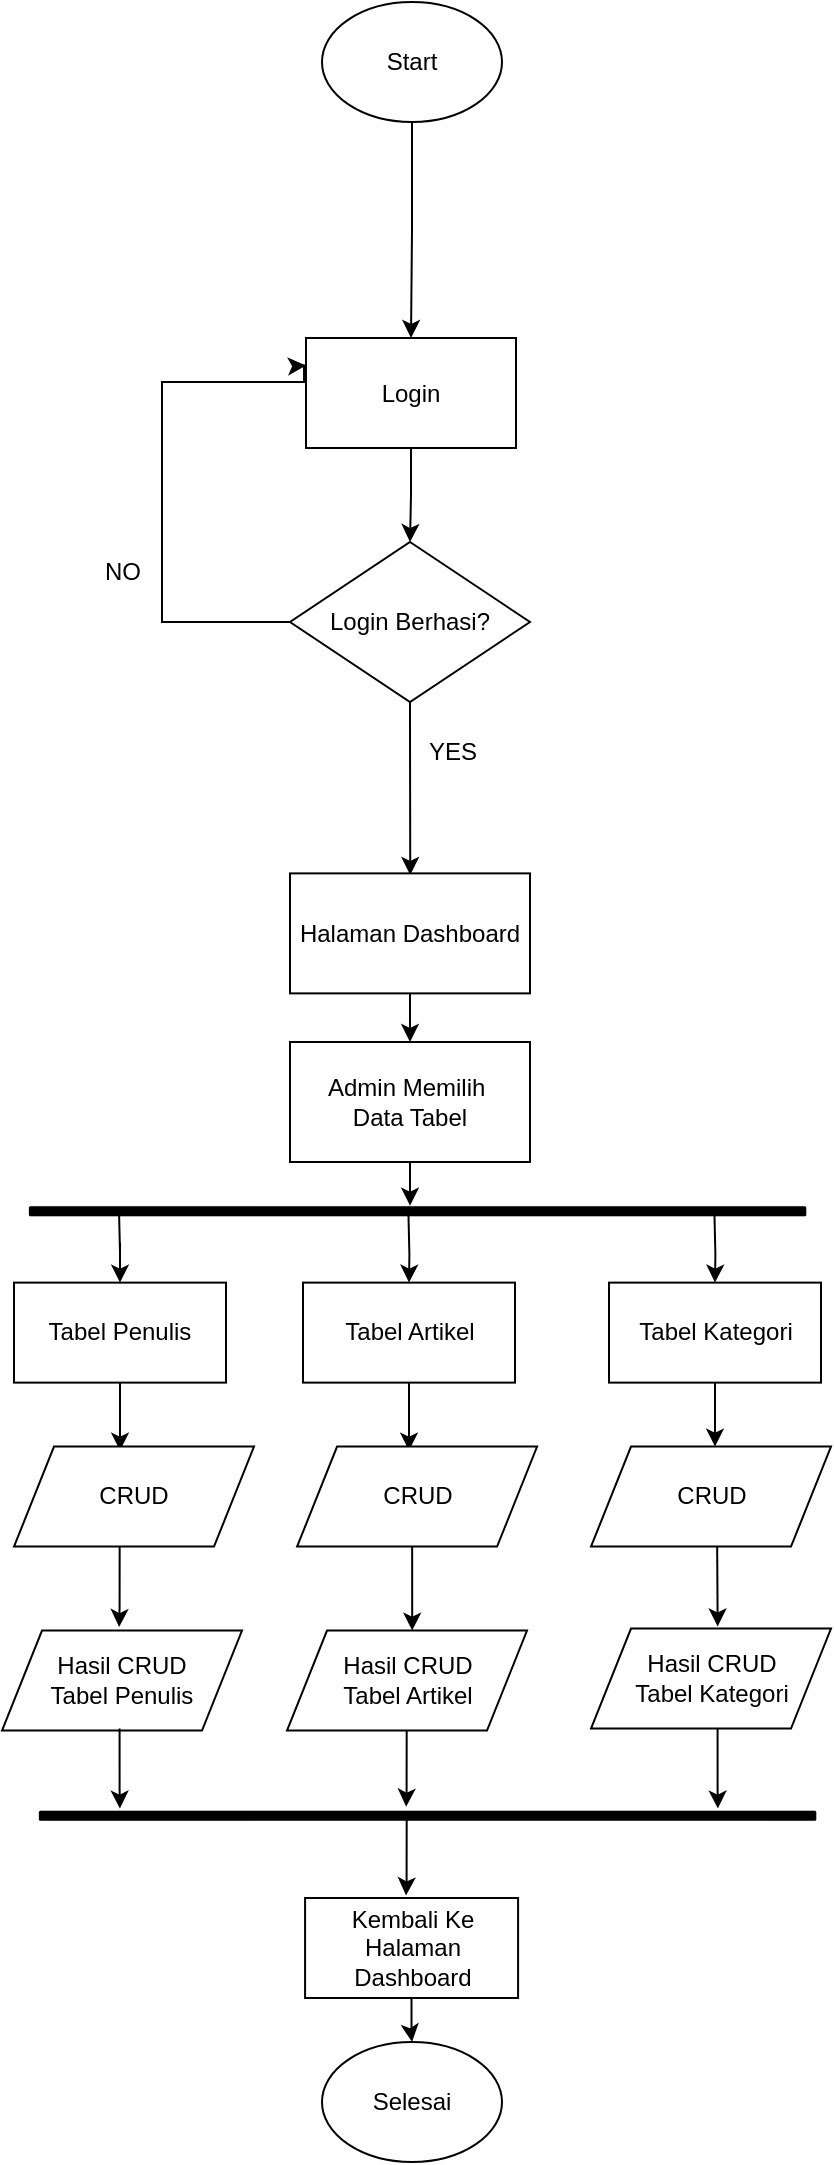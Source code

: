 <mxfile version="24.4.13" type="github">
  <diagram id="C5RBs43oDa-KdzZeNtuy" name="Page-1">
    <mxGraphModel dx="414" dy="259" grid="1" gridSize="10" guides="1" tooltips="1" connect="1" arrows="1" fold="1" page="1" pageScale="1" pageWidth="827" pageHeight="1169" math="0" shadow="0">
      <root>
        <mxCell id="WIyWlLk6GJQsqaUBKTNV-0" />
        <mxCell id="WIyWlLk6GJQsqaUBKTNV-1" parent="WIyWlLk6GJQsqaUBKTNV-0" />
        <mxCell id="f-X-oOXz8kQgfOrzTP2Q-2" value="" style="edgeStyle=orthogonalEdgeStyle;rounded=0;orthogonalLoop=1;jettySize=auto;html=1;" parent="WIyWlLk6GJQsqaUBKTNV-1" source="f-X-oOXz8kQgfOrzTP2Q-0" target="f-X-oOXz8kQgfOrzTP2Q-4" edge="1">
          <mxGeometry relative="1" as="geometry">
            <mxPoint x="335.032" y="140.021" as="targetPoint" />
          </mxGeometry>
        </mxCell>
        <mxCell id="f-X-oOXz8kQgfOrzTP2Q-0" value="Start" style="ellipse;whiteSpace=wrap;html=1;" parent="WIyWlLk6GJQsqaUBKTNV-1" vertex="1">
          <mxGeometry x="290" y="50" width="90" height="60" as="geometry" />
        </mxCell>
        <mxCell id="f-X-oOXz8kQgfOrzTP2Q-21" value="" style="edgeStyle=orthogonalEdgeStyle;rounded=0;orthogonalLoop=1;jettySize=auto;html=1;" parent="WIyWlLk6GJQsqaUBKTNV-1" source="f-X-oOXz8kQgfOrzTP2Q-4" target="WjMMoIh0oMpXKdFlW6NF-5" edge="1">
          <mxGeometry relative="1" as="geometry">
            <mxPoint x="182.5" y="330" as="targetPoint" />
          </mxGeometry>
        </mxCell>
        <mxCell id="f-X-oOXz8kQgfOrzTP2Q-4" value="Login" style="whiteSpace=wrap;html=1;" parent="WIyWlLk6GJQsqaUBKTNV-1" vertex="1">
          <mxGeometry x="282" y="218" width="105" height="55" as="geometry" />
        </mxCell>
        <mxCell id="f-X-oOXz8kQgfOrzTP2Q-22" style="edgeStyle=orthogonalEdgeStyle;rounded=0;orthogonalLoop=1;jettySize=auto;html=1;exitX=0;exitY=0.5;exitDx=0;exitDy=0;entryX=0;entryY=0.25;entryDx=0;entryDy=0;" parent="WIyWlLk6GJQsqaUBKTNV-1" source="WjMMoIh0oMpXKdFlW6NF-5" target="f-X-oOXz8kQgfOrzTP2Q-4" edge="1">
          <mxGeometry relative="1" as="geometry">
            <mxPoint x="122.5" y="361" as="sourcePoint" />
            <mxPoint x="130" y="232.75" as="targetPoint" />
            <Array as="points">
              <mxPoint x="210" y="360" />
              <mxPoint x="210" y="240" />
              <mxPoint x="281" y="240" />
            </Array>
          </mxGeometry>
        </mxCell>
        <mxCell id="f-X-oOXz8kQgfOrzTP2Q-29" style="edgeStyle=orthogonalEdgeStyle;rounded=0;orthogonalLoop=1;jettySize=auto;html=1;entryX=0.501;entryY=0.013;entryDx=0;entryDy=0;entryPerimeter=0;exitX=0.5;exitY=1;exitDx=0;exitDy=0;" parent="WIyWlLk6GJQsqaUBKTNV-1" source="WjMMoIh0oMpXKdFlW6NF-5" target="f-X-oOXz8kQgfOrzTP2Q-25" edge="1">
          <mxGeometry relative="1" as="geometry">
            <mxPoint x="180" y="420" as="sourcePoint" />
            <Array as="points">
              <mxPoint x="334" y="410" />
              <mxPoint x="335" y="410" />
            </Array>
          </mxGeometry>
        </mxCell>
        <mxCell id="f-X-oOXz8kQgfOrzTP2Q-34" value="" style="edgeStyle=orthogonalEdgeStyle;rounded=0;orthogonalLoop=1;jettySize=auto;html=1;" parent="WIyWlLk6GJQsqaUBKTNV-1" source="f-X-oOXz8kQgfOrzTP2Q-25" target="f-X-oOXz8kQgfOrzTP2Q-33" edge="1">
          <mxGeometry relative="1" as="geometry" />
        </mxCell>
        <mxCell id="f-X-oOXz8kQgfOrzTP2Q-25" value="Halaman Dashboard" style="whiteSpace=wrap;html=1;" parent="WIyWlLk6GJQsqaUBKTNV-1" vertex="1">
          <mxGeometry x="274" y="485.69" width="120" height="60" as="geometry" />
        </mxCell>
        <mxCell id="f-X-oOXz8kQgfOrzTP2Q-30" value="YES" style="text;html=1;align=center;verticalAlign=middle;resizable=0;points=[];autosize=1;strokeColor=none;fillColor=none;" parent="WIyWlLk6GJQsqaUBKTNV-1" vertex="1">
          <mxGeometry x="330" y="410" width="50" height="30" as="geometry" />
        </mxCell>
        <mxCell id="f-X-oOXz8kQgfOrzTP2Q-36" value="" style="edgeStyle=orthogonalEdgeStyle;rounded=0;orthogonalLoop=1;jettySize=auto;html=1;" parent="WIyWlLk6GJQsqaUBKTNV-1" source="f-X-oOXz8kQgfOrzTP2Q-33" target="f-X-oOXz8kQgfOrzTP2Q-35" edge="1">
          <mxGeometry relative="1" as="geometry">
            <Array as="points">
              <mxPoint x="340" y="680" />
              <mxPoint x="340" y="680" />
            </Array>
          </mxGeometry>
        </mxCell>
        <mxCell id="f-X-oOXz8kQgfOrzTP2Q-33" value="Admin Memilih&amp;nbsp;&lt;div&gt;Data Tabel&lt;/div&gt;" style="whiteSpace=wrap;html=1;" parent="WIyWlLk6GJQsqaUBKTNV-1" vertex="1">
          <mxGeometry x="274" y="570" width="120" height="60" as="geometry" />
        </mxCell>
        <mxCell id="f-X-oOXz8kQgfOrzTP2Q-35" value="" style="html=1;points=[];perimeter=orthogonalPerimeter;fillColor=strokeColor;rotation=90;strokeWidth=0;rounded=1;" parent="WIyWlLk6GJQsqaUBKTNV-1" vertex="1">
          <mxGeometry x="335.04" y="460" width="5" height="388.66" as="geometry" />
        </mxCell>
        <mxCell id="f-X-oOXz8kQgfOrzTP2Q-40" value="" style="edgeStyle=orthogonalEdgeStyle;rounded=0;orthogonalLoop=1;jettySize=auto;html=1;" parent="WIyWlLk6GJQsqaUBKTNV-1" target="f-X-oOXz8kQgfOrzTP2Q-44" edge="1">
          <mxGeometry relative="1" as="geometry">
            <mxPoint x="188.5" y="654.31" as="sourcePoint" />
            <mxPoint x="188.5" y="684.31" as="targetPoint" />
            <Array as="points" />
          </mxGeometry>
        </mxCell>
        <mxCell id="f-X-oOXz8kQgfOrzTP2Q-41" value="" style="edgeStyle=orthogonalEdgeStyle;rounded=0;orthogonalLoop=1;jettySize=auto;html=1;" parent="WIyWlLk6GJQsqaUBKTNV-1" target="f-X-oOXz8kQgfOrzTP2Q-45" edge="1">
          <mxGeometry relative="1" as="geometry">
            <mxPoint x="333.21" y="655.31" as="sourcePoint" />
            <mxPoint x="333.5" y="694.31" as="targetPoint" />
            <Array as="points" />
          </mxGeometry>
        </mxCell>
        <mxCell id="f-X-oOXz8kQgfOrzTP2Q-42" value="" style="edgeStyle=orthogonalEdgeStyle;rounded=0;orthogonalLoop=1;jettySize=auto;html=1;" parent="WIyWlLk6GJQsqaUBKTNV-1" target="f-X-oOXz8kQgfOrzTP2Q-46" edge="1">
          <mxGeometry relative="1" as="geometry">
            <mxPoint x="486.21" y="655.31" as="sourcePoint" />
            <mxPoint x="486.5" y="694.31" as="targetPoint" />
            <Array as="points" />
          </mxGeometry>
        </mxCell>
        <mxCell id="f-X-oOXz8kQgfOrzTP2Q-48" value="" style="edgeStyle=orthogonalEdgeStyle;rounded=0;orthogonalLoop=1;jettySize=auto;html=1;" parent="WIyWlLk6GJQsqaUBKTNV-1" source="f-X-oOXz8kQgfOrzTP2Q-44" edge="1">
          <mxGeometry relative="1" as="geometry">
            <mxPoint x="189.0" y="774.31" as="targetPoint" />
          </mxGeometry>
        </mxCell>
        <mxCell id="f-X-oOXz8kQgfOrzTP2Q-44" value="Tabel Penulis" style="rounded=0;whiteSpace=wrap;html=1;" parent="WIyWlLk6GJQsqaUBKTNV-1" vertex="1">
          <mxGeometry x="136" y="690.31" width="106" height="50" as="geometry" />
        </mxCell>
        <mxCell id="f-X-oOXz8kQgfOrzTP2Q-51" value="" style="edgeStyle=orthogonalEdgeStyle;rounded=0;orthogonalLoop=1;jettySize=auto;html=1;" parent="WIyWlLk6GJQsqaUBKTNV-1" source="f-X-oOXz8kQgfOrzTP2Q-45" edge="1">
          <mxGeometry relative="1" as="geometry">
            <mxPoint x="333.5" y="774.31" as="targetPoint" />
          </mxGeometry>
        </mxCell>
        <mxCell id="f-X-oOXz8kQgfOrzTP2Q-45" value="Tabel Artikel" style="rounded=0;whiteSpace=wrap;html=1;" parent="WIyWlLk6GJQsqaUBKTNV-1" vertex="1">
          <mxGeometry x="280.5" y="690.31" width="106" height="50" as="geometry" />
        </mxCell>
        <mxCell id="f-X-oOXz8kQgfOrzTP2Q-52" value="" style="edgeStyle=orthogonalEdgeStyle;rounded=0;orthogonalLoop=1;jettySize=auto;html=1;" parent="WIyWlLk6GJQsqaUBKTNV-1" source="f-X-oOXz8kQgfOrzTP2Q-46" edge="1">
          <mxGeometry relative="1" as="geometry">
            <mxPoint x="486.5" y="772.31" as="targetPoint" />
          </mxGeometry>
        </mxCell>
        <mxCell id="f-X-oOXz8kQgfOrzTP2Q-46" value="Tabel Kategori" style="rounded=0;whiteSpace=wrap;html=1;" parent="WIyWlLk6GJQsqaUBKTNV-1" vertex="1">
          <mxGeometry x="433.5" y="690.31" width="106" height="50" as="geometry" />
        </mxCell>
        <mxCell id="f-X-oOXz8kQgfOrzTP2Q-55" value="" style="edgeStyle=orthogonalEdgeStyle;rounded=0;orthogonalLoop=1;jettySize=auto;html=1;" parent="WIyWlLk6GJQsqaUBKTNV-1" target="f-X-oOXz8kQgfOrzTP2Q-66" edge="1">
          <mxGeometry relative="1" as="geometry">
            <mxPoint x="335.08" y="822.31" as="sourcePoint" />
            <mxPoint x="335.139" y="860.715" as="targetPoint" />
            <Array as="points">
              <mxPoint x="335.5" y="854.31" />
              <mxPoint x="335.5" y="854.31" />
            </Array>
          </mxGeometry>
        </mxCell>
        <mxCell id="f-X-oOXz8kQgfOrzTP2Q-56" value="" style="edgeStyle=orthogonalEdgeStyle;rounded=0;orthogonalLoop=1;jettySize=auto;html=1;entryX=0.215;entryY=0.121;entryDx=0;entryDy=0;entryPerimeter=0;" parent="WIyWlLk6GJQsqaUBKTNV-1" edge="1">
          <mxGeometry relative="1" as="geometry">
            <mxPoint x="487.58" y="822.31" as="sourcePoint" />
            <mxPoint x="487.842" y="862.215" as="targetPoint" />
            <Array as="points" />
          </mxGeometry>
        </mxCell>
        <mxCell id="f-X-oOXz8kQgfOrzTP2Q-59" value="CRUD" style="shape=parallelogram;perimeter=parallelogramPerimeter;whiteSpace=wrap;html=1;fixedSize=1;" parent="WIyWlLk6GJQsqaUBKTNV-1" vertex="1">
          <mxGeometry x="277.54" y="772.31" width="120" height="50" as="geometry" />
        </mxCell>
        <mxCell id="f-X-oOXz8kQgfOrzTP2Q-60" value="CRUD" style="shape=parallelogram;perimeter=parallelogramPerimeter;whiteSpace=wrap;html=1;fixedSize=1;" parent="WIyWlLk6GJQsqaUBKTNV-1" vertex="1">
          <mxGeometry x="424.5" y="772.31" width="120" height="50" as="geometry" />
        </mxCell>
        <mxCell id="f-X-oOXz8kQgfOrzTP2Q-61" value="CRUD" style="shape=parallelogram;perimeter=parallelogramPerimeter;whiteSpace=wrap;html=1;fixedSize=1;" parent="WIyWlLk6GJQsqaUBKTNV-1" vertex="1">
          <mxGeometry x="136" y="772.31" width="120" height="50" as="geometry" />
        </mxCell>
        <mxCell id="f-X-oOXz8kQgfOrzTP2Q-64" value="" style="edgeStyle=orthogonalEdgeStyle;rounded=0;orthogonalLoop=1;jettySize=auto;html=1;entryX=0.274;entryY=0.891;entryDx=0;entryDy=0;entryPerimeter=0;" parent="WIyWlLk6GJQsqaUBKTNV-1" edge="1">
          <mxGeometry relative="1" as="geometry">
            <mxPoint x="188.83" y="822.31" as="sourcePoint" />
            <mxPoint x="188.574" y="862.51" as="targetPoint" />
            <Array as="points">
              <mxPoint x="188.5" y="852.31" />
            </Array>
          </mxGeometry>
        </mxCell>
        <mxCell id="f-X-oOXz8kQgfOrzTP2Q-65" value="Hasil CRUD&lt;div&gt;Tabel Penulis&lt;/div&gt;" style="shape=parallelogram;perimeter=parallelogramPerimeter;whiteSpace=wrap;html=1;fixedSize=1;" parent="WIyWlLk6GJQsqaUBKTNV-1" vertex="1">
          <mxGeometry x="130" y="864.31" width="120" height="50" as="geometry" />
        </mxCell>
        <mxCell id="f-X-oOXz8kQgfOrzTP2Q-66" value="Hasil CRUD&lt;div&gt;&lt;div&gt;Tabel Artikel&lt;/div&gt;&lt;/div&gt;" style="shape=parallelogram;perimeter=parallelogramPerimeter;whiteSpace=wrap;html=1;fixedSize=1;" parent="WIyWlLk6GJQsqaUBKTNV-1" vertex="1">
          <mxGeometry x="272.5" y="864.31" width="120" height="50" as="geometry" />
        </mxCell>
        <mxCell id="f-X-oOXz8kQgfOrzTP2Q-67" value="Hasil CRUD&lt;div&gt;Tabel Kategori&lt;/div&gt;" style="shape=parallelogram;perimeter=parallelogramPerimeter;whiteSpace=wrap;html=1;fixedSize=1;" parent="WIyWlLk6GJQsqaUBKTNV-1" vertex="1">
          <mxGeometry x="424.5" y="863.31" width="120" height="50" as="geometry" />
        </mxCell>
        <mxCell id="f-X-oOXz8kQgfOrzTP2Q-70" value="" style="edgeStyle=orthogonalEdgeStyle;rounded=0;orthogonalLoop=1;jettySize=auto;html=1;entryX=-0.366;entryY=0.527;entryDx=0;entryDy=0;entryPerimeter=0;" parent="WIyWlLk6GJQsqaUBKTNV-1" target="f-X-oOXz8kQgfOrzTP2Q-72" edge="1">
          <mxGeometry relative="1" as="geometry">
            <mxPoint x="332.34" y="914.31" as="sourcePoint" />
            <mxPoint x="332.084" y="954.51" as="targetPoint" />
            <Array as="points">
              <mxPoint x="332.5" y="944.31" />
            </Array>
          </mxGeometry>
        </mxCell>
        <mxCell id="f-X-oOXz8kQgfOrzTP2Q-72" value="" style="html=1;points=[];perimeter=orthogonalPerimeter;fillColor=strokeColor;rotation=90;strokeWidth=0;rounded=1;" parent="WIyWlLk6GJQsqaUBKTNV-1" vertex="1">
          <mxGeometry x="340.04" y="762.31" width="5" height="388.66" as="geometry" />
        </mxCell>
        <mxCell id="f-X-oOXz8kQgfOrzTP2Q-73" value="" style="edgeStyle=orthogonalEdgeStyle;rounded=0;orthogonalLoop=1;jettySize=auto;html=1;entryX=-0.366;entryY=0.527;entryDx=0;entryDy=0;entryPerimeter=0;" parent="WIyWlLk6GJQsqaUBKTNV-1" edge="1">
          <mxGeometry relative="1" as="geometry">
            <mxPoint x="487.79" y="913.31" as="sourcePoint" />
            <mxPoint x="487.95" y="953.31" as="targetPoint" />
            <Array as="points">
              <mxPoint x="487.95" y="943.31" />
            </Array>
          </mxGeometry>
        </mxCell>
        <mxCell id="f-X-oOXz8kQgfOrzTP2Q-74" value="" style="edgeStyle=orthogonalEdgeStyle;rounded=0;orthogonalLoop=1;jettySize=auto;html=1;entryX=-0.366;entryY=0.527;entryDx=0;entryDy=0;entryPerimeter=0;" parent="WIyWlLk6GJQsqaUBKTNV-1" edge="1">
          <mxGeometry relative="1" as="geometry">
            <mxPoint x="188.79" y="913.31" as="sourcePoint" />
            <mxPoint x="188.95" y="953.31" as="targetPoint" />
            <Array as="points">
              <mxPoint x="188.95" y="943.31" />
            </Array>
          </mxGeometry>
        </mxCell>
        <mxCell id="f-X-oOXz8kQgfOrzTP2Q-77" value="" style="edgeStyle=orthogonalEdgeStyle;rounded=0;orthogonalLoop=1;jettySize=auto;html=1;entryX=-0.366;entryY=0.527;entryDx=0;entryDy=0;entryPerimeter=0;" parent="WIyWlLk6GJQsqaUBKTNV-1" edge="1">
          <mxGeometry relative="1" as="geometry">
            <mxPoint x="332.34" y="959" as="sourcePoint" />
            <mxPoint x="332" y="996.69" as="targetPoint" />
            <Array as="points">
              <mxPoint x="332.5" y="989" />
            </Array>
          </mxGeometry>
        </mxCell>
        <mxCell id="f-X-oOXz8kQgfOrzTP2Q-80" value="" style="edgeStyle=orthogonalEdgeStyle;rounded=0;orthogonalLoop=1;jettySize=auto;html=1;" parent="WIyWlLk6GJQsqaUBKTNV-1" source="f-X-oOXz8kQgfOrzTP2Q-78" target="f-X-oOXz8kQgfOrzTP2Q-79" edge="1">
          <mxGeometry relative="1" as="geometry" />
        </mxCell>
        <mxCell id="f-X-oOXz8kQgfOrzTP2Q-78" value="&lt;div&gt;Kembali Ke&lt;/div&gt;Halaman Dashboard" style="whiteSpace=wrap;html=1;" parent="WIyWlLk6GJQsqaUBKTNV-1" vertex="1">
          <mxGeometry x="281.54" y="998" width="106.5" height="50" as="geometry" />
        </mxCell>
        <mxCell id="f-X-oOXz8kQgfOrzTP2Q-79" value="Selesai" style="ellipse;whiteSpace=wrap;html=1;" parent="WIyWlLk6GJQsqaUBKTNV-1" vertex="1">
          <mxGeometry x="290" y="1070" width="90" height="60" as="geometry" />
        </mxCell>
        <mxCell id="WjMMoIh0oMpXKdFlW6NF-5" value="Login Berhasi?" style="rhombus;whiteSpace=wrap;html=1;" parent="WIyWlLk6GJQsqaUBKTNV-1" vertex="1">
          <mxGeometry x="274" y="320" width="120" height="80" as="geometry" />
        </mxCell>
        <mxCell id="WjMMoIh0oMpXKdFlW6NF-6" value="NO" style="text;html=1;align=center;verticalAlign=middle;resizable=0;points=[];autosize=1;strokeColor=none;fillColor=none;" parent="WIyWlLk6GJQsqaUBKTNV-1" vertex="1">
          <mxGeometry x="170" y="320" width="40" height="30" as="geometry" />
        </mxCell>
      </root>
    </mxGraphModel>
  </diagram>
</mxfile>
